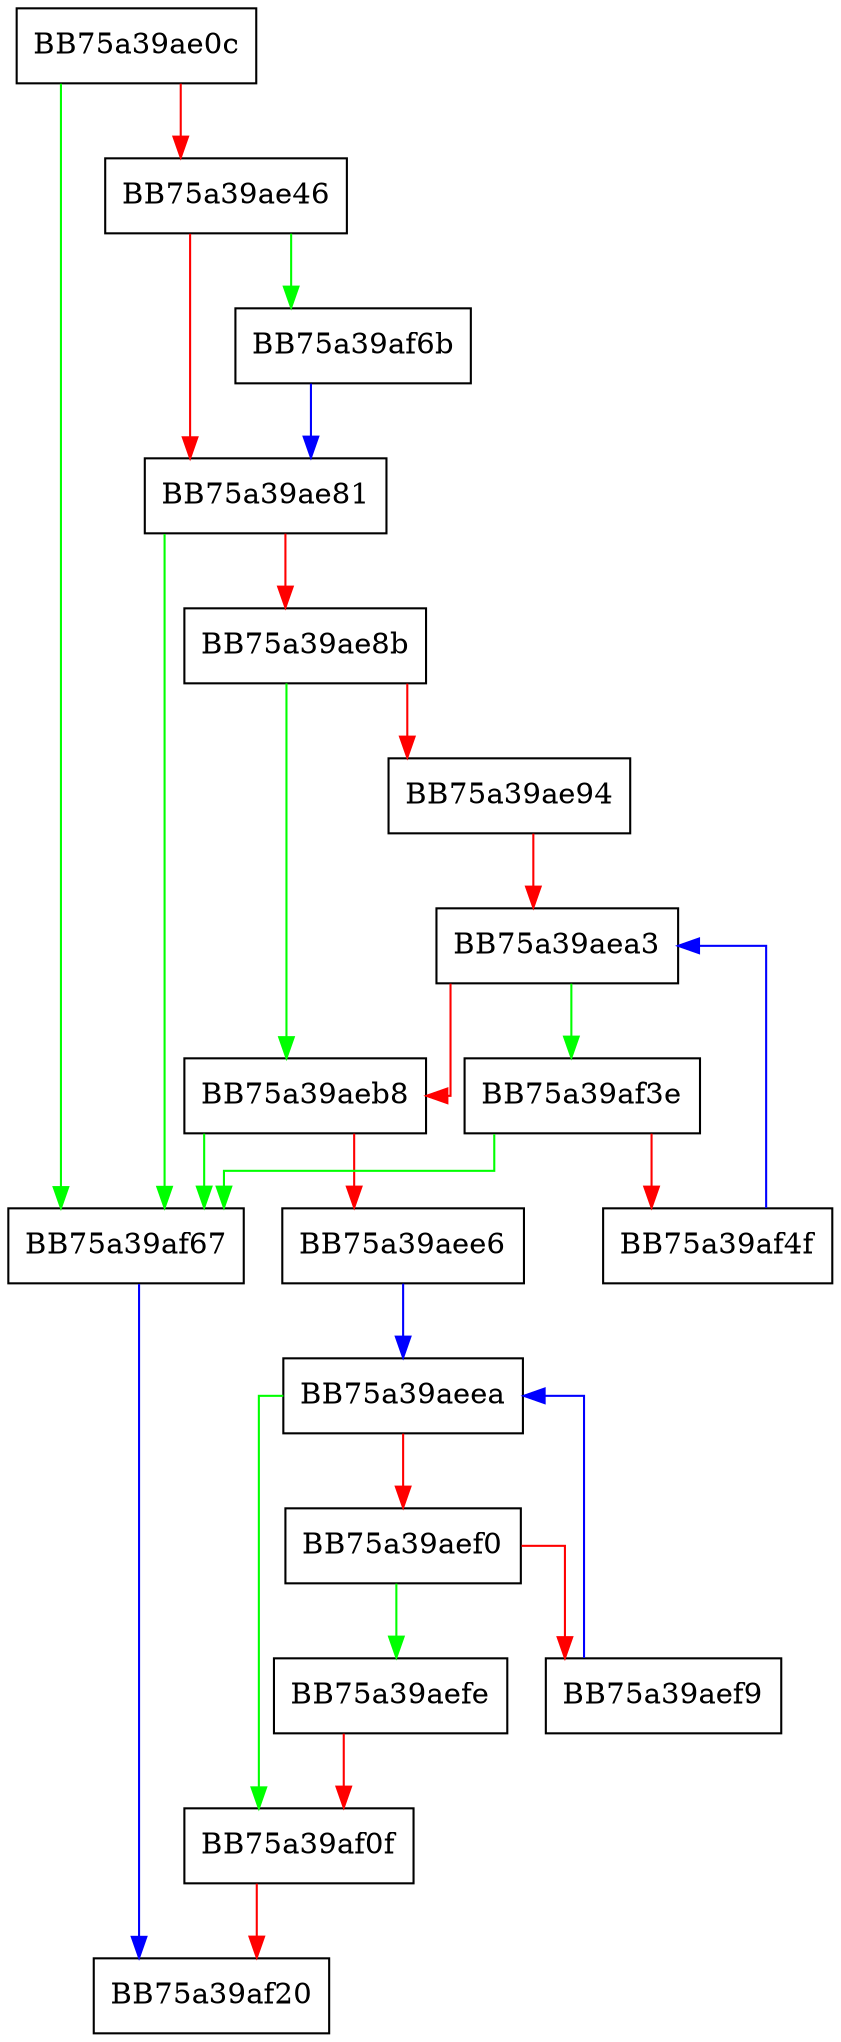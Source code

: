 digraph remove {
  node [shape="box"];
  graph [splines=ortho];
  BB75a39ae0c -> BB75a39af67 [color="green"];
  BB75a39ae0c -> BB75a39ae46 [color="red"];
  BB75a39ae46 -> BB75a39af6b [color="green"];
  BB75a39ae46 -> BB75a39ae81 [color="red"];
  BB75a39ae81 -> BB75a39af67 [color="green"];
  BB75a39ae81 -> BB75a39ae8b [color="red"];
  BB75a39ae8b -> BB75a39aeb8 [color="green"];
  BB75a39ae8b -> BB75a39ae94 [color="red"];
  BB75a39ae94 -> BB75a39aea3 [color="red"];
  BB75a39aea3 -> BB75a39af3e [color="green"];
  BB75a39aea3 -> BB75a39aeb8 [color="red"];
  BB75a39aeb8 -> BB75a39af67 [color="green"];
  BB75a39aeb8 -> BB75a39aee6 [color="red"];
  BB75a39aee6 -> BB75a39aeea [color="blue"];
  BB75a39aeea -> BB75a39af0f [color="green"];
  BB75a39aeea -> BB75a39aef0 [color="red"];
  BB75a39aef0 -> BB75a39aefe [color="green"];
  BB75a39aef0 -> BB75a39aef9 [color="red"];
  BB75a39aef9 -> BB75a39aeea [color="blue"];
  BB75a39aefe -> BB75a39af0f [color="red"];
  BB75a39af0f -> BB75a39af20 [color="red"];
  BB75a39af3e -> BB75a39af67 [color="green"];
  BB75a39af3e -> BB75a39af4f [color="red"];
  BB75a39af4f -> BB75a39aea3 [color="blue"];
  BB75a39af67 -> BB75a39af20 [color="blue"];
  BB75a39af6b -> BB75a39ae81 [color="blue"];
}